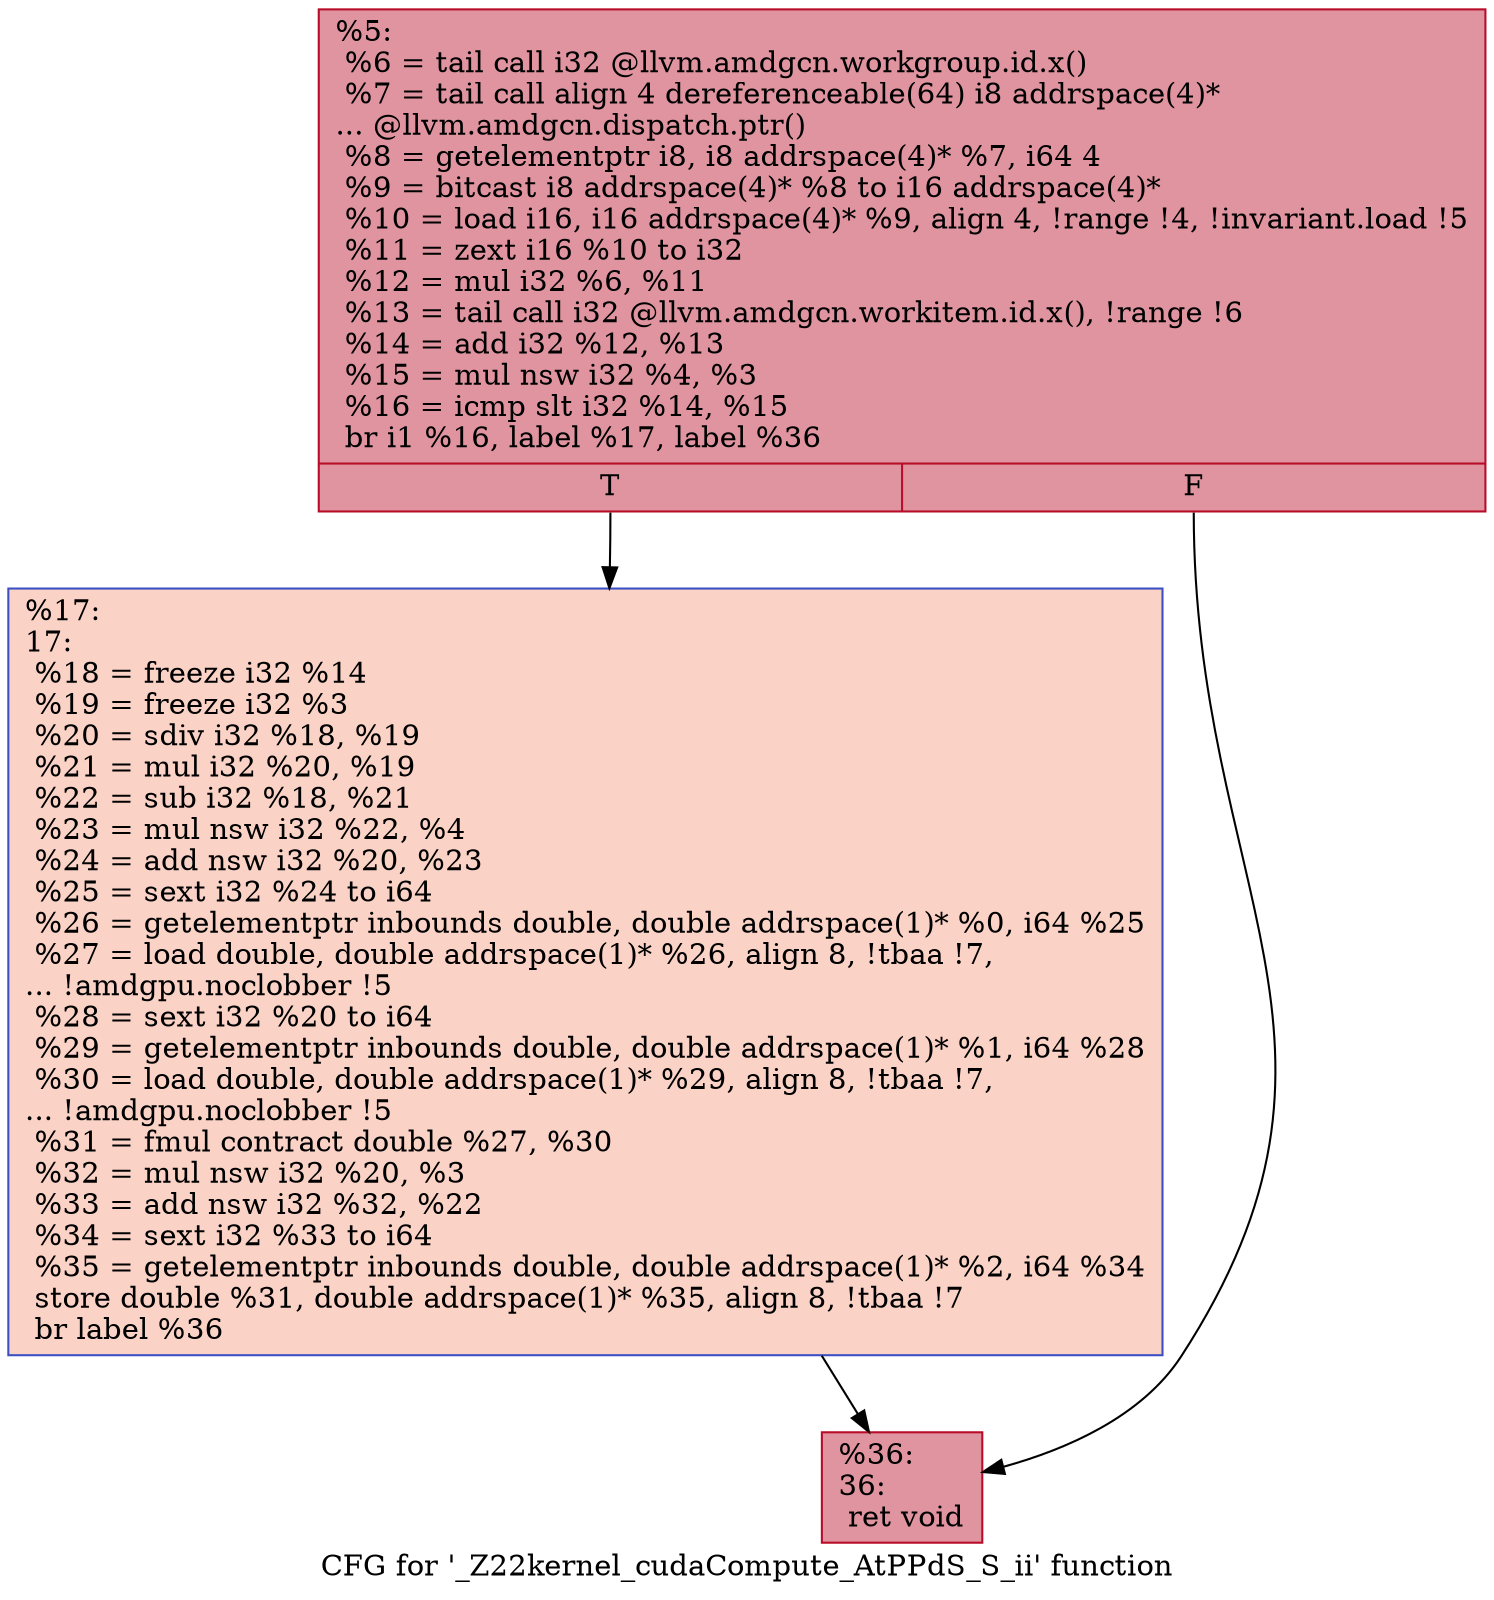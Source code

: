 digraph "CFG for '_Z22kernel_cudaCompute_AtPPdS_S_ii' function" {
	label="CFG for '_Z22kernel_cudaCompute_AtPPdS_S_ii' function";

	Node0x52192c0 [shape=record,color="#b70d28ff", style=filled, fillcolor="#b70d2870",label="{%5:\l  %6 = tail call i32 @llvm.amdgcn.workgroup.id.x()\l  %7 = tail call align 4 dereferenceable(64) i8 addrspace(4)*\l... @llvm.amdgcn.dispatch.ptr()\l  %8 = getelementptr i8, i8 addrspace(4)* %7, i64 4\l  %9 = bitcast i8 addrspace(4)* %8 to i16 addrspace(4)*\l  %10 = load i16, i16 addrspace(4)* %9, align 4, !range !4, !invariant.load !5\l  %11 = zext i16 %10 to i32\l  %12 = mul i32 %6, %11\l  %13 = tail call i32 @llvm.amdgcn.workitem.id.x(), !range !6\l  %14 = add i32 %12, %13\l  %15 = mul nsw i32 %4, %3\l  %16 = icmp slt i32 %14, %15\l  br i1 %16, label %17, label %36\l|{<s0>T|<s1>F}}"];
	Node0x52192c0:s0 -> Node0x5219df0;
	Node0x52192c0:s1 -> Node0x521b360;
	Node0x5219df0 [shape=record,color="#3d50c3ff", style=filled, fillcolor="#f59c7d70",label="{%17:\l17:                                               \l  %18 = freeze i32 %14\l  %19 = freeze i32 %3\l  %20 = sdiv i32 %18, %19\l  %21 = mul i32 %20, %19\l  %22 = sub i32 %18, %21\l  %23 = mul nsw i32 %22, %4\l  %24 = add nsw i32 %20, %23\l  %25 = sext i32 %24 to i64\l  %26 = getelementptr inbounds double, double addrspace(1)* %0, i64 %25\l  %27 = load double, double addrspace(1)* %26, align 8, !tbaa !7,\l... !amdgpu.noclobber !5\l  %28 = sext i32 %20 to i64\l  %29 = getelementptr inbounds double, double addrspace(1)* %1, i64 %28\l  %30 = load double, double addrspace(1)* %29, align 8, !tbaa !7,\l... !amdgpu.noclobber !5\l  %31 = fmul contract double %27, %30\l  %32 = mul nsw i32 %20, %3\l  %33 = add nsw i32 %32, %22\l  %34 = sext i32 %33 to i64\l  %35 = getelementptr inbounds double, double addrspace(1)* %2, i64 %34\l  store double %31, double addrspace(1)* %35, align 8, !tbaa !7\l  br label %36\l}"];
	Node0x5219df0 -> Node0x521b360;
	Node0x521b360 [shape=record,color="#b70d28ff", style=filled, fillcolor="#b70d2870",label="{%36:\l36:                                               \l  ret void\l}"];
}
